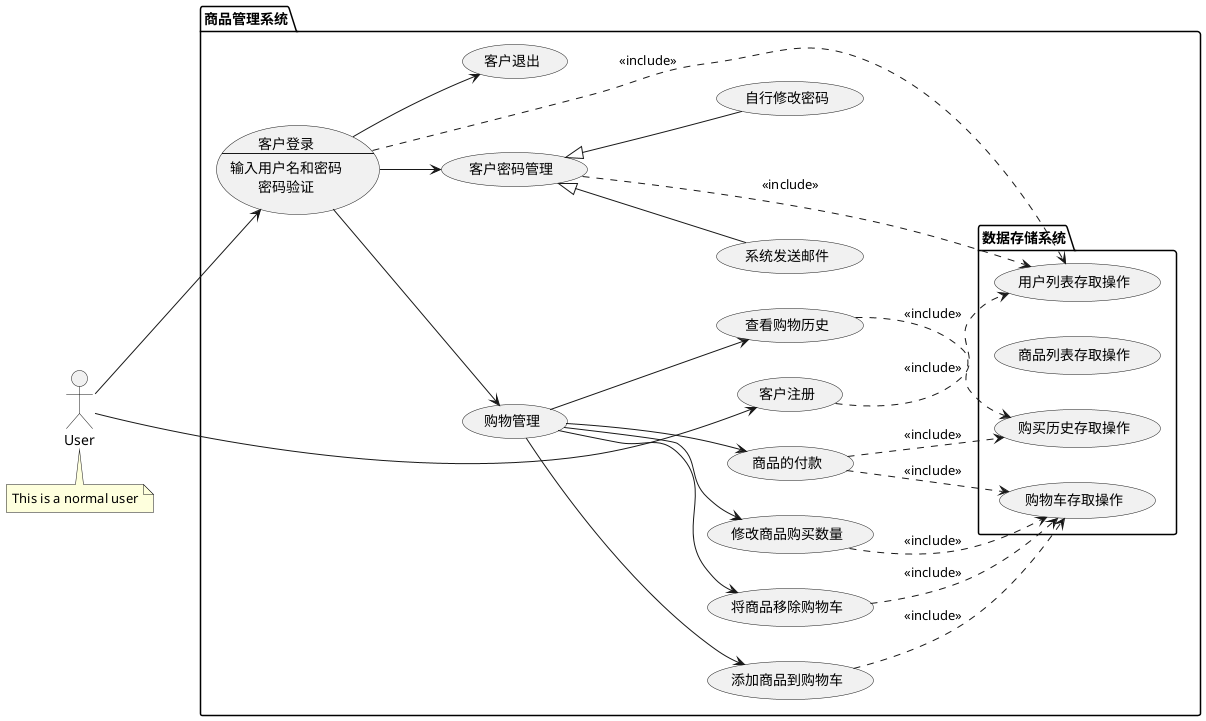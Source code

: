 @startuml
'https://plantuml.com/use-case-diagram

':Main Admin: as Admin
left to right direction


actor User

package 商品管理系统{

package 数据存储系统{
    usecase (用户列表存取操作)
    usecase (商品列表存取操作)
    usecase (购买历史存取操作)
    usecase (购物车存取操作)
}

usecase 客户登录 as "客户登录
--
输入用户名和密码
密码验证
"


User --> (客户登录)
(客户登录) ..> (用户列表存取操作):<<include>>
User --> (客户注册)
(客户注册) ..> (用户列表存取操作):<<include>>
(客户登录) --> (客户退出)

(客户登录) --> (购物管理)
(客户登录) --> (客户密码管理)

(客户密码管理) <|-- (自行修改密码)
(客户密码管理) <|-- (系统发送邮件)

(客户密码管理) ..> (用户列表存取操作):<<include>>

(购物管理) --> (添加商品到购物车)
(购物管理) --> (将商品移除购物车)
(购物管理) --> (修改商品购买数量)
(购物管理) --> (商品的付款)
(购物管理) --> (查看购物历史)


(查看购物历史) ..> (购买历史存取操作):<<include>>
(添加商品到购物车) ..> (购物车存取操作):<<include>>
(将商品移除购物车) ..> (购物车存取操作):<<include>>
(修改商品购买数量) ..> (购物车存取操作):<<include>>
(商品的付款) ..> (购物车存取操作):<<include>>
(商品的付款) ..> (购买历史存取操作):<<include>>


}

'(登录) --> (输入用户名)

note bottom of User : This is a normal user


@enduml